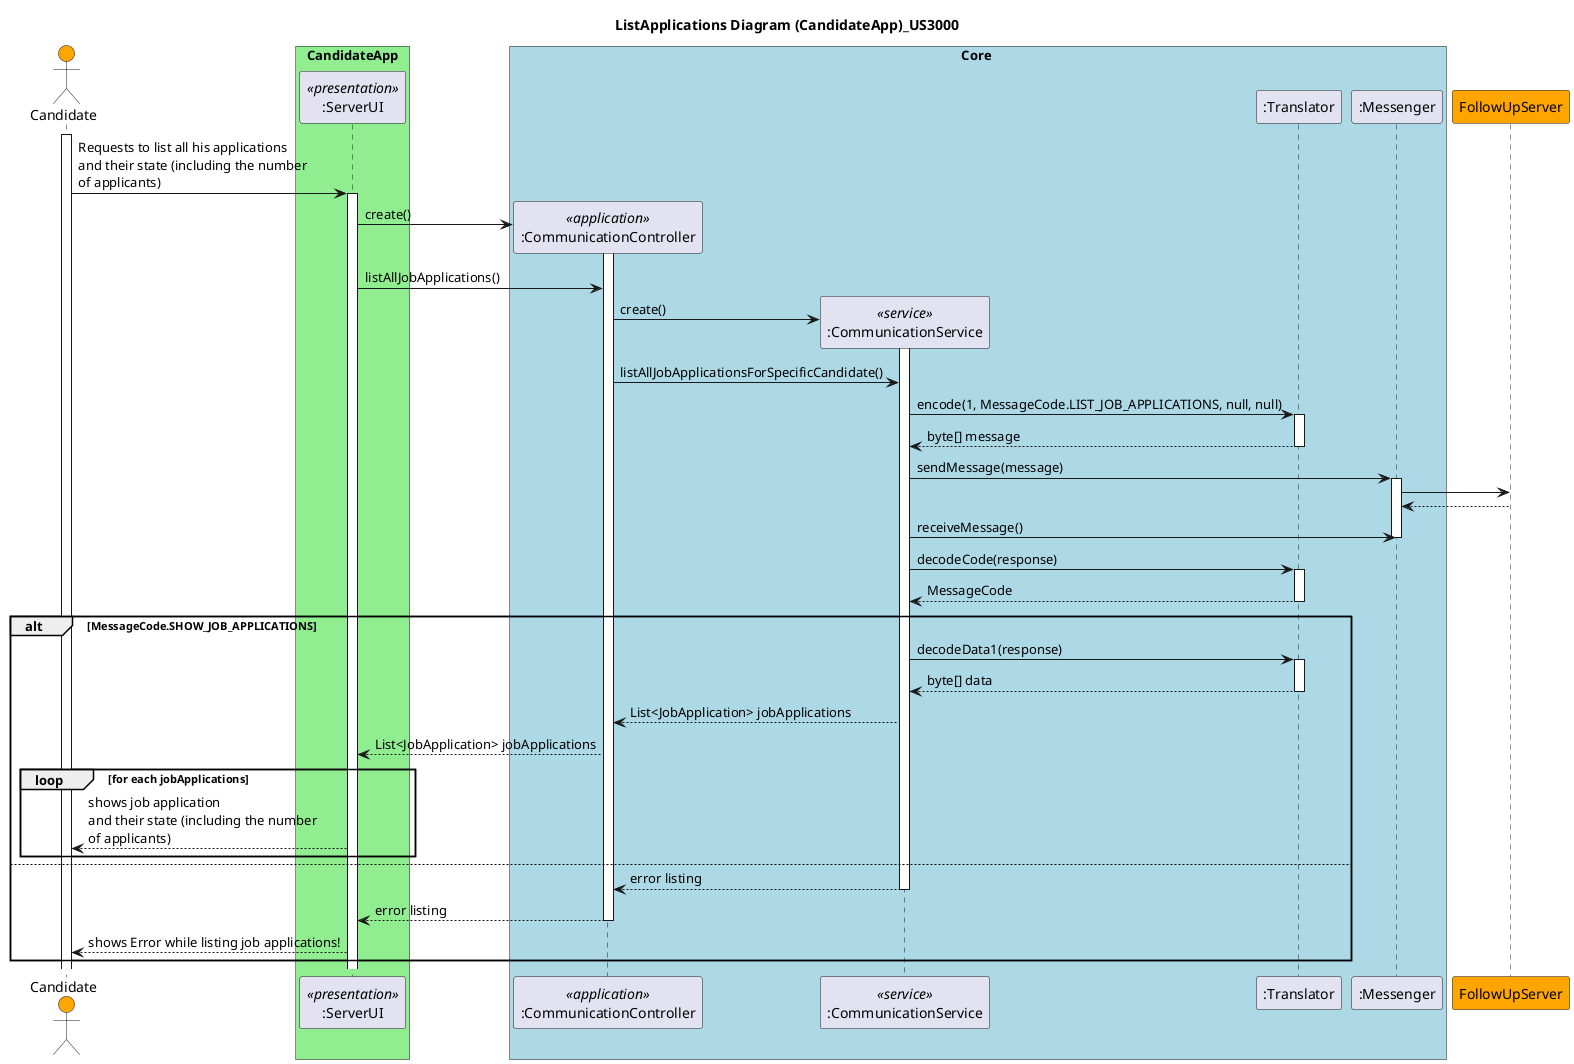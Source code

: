 @startuml
title ListApplications Diagram (CandidateApp)_US3000

actor Candidate as actor #orange
box "CandidateApp" #LightGreen
participant ":ServerUI" as ui <<presentation>>
end box

box Core #lightblue
participant ":CommunicationController" as com <<application>>
participant ":CommunicationService" as service <<service>>
participant ":Translator" as translator
participant ":Messenger" as messenger
end box

participant "FollowUpServer" as server #orange


activate actor
actor -> ui : Requests to list all his applications \nand their state (including the number \nof applicants)
activate ui
ui -> com**: create()
activate com
ui -> com: listAllJobApplications()
com -> service**: create()
activate service
com -> service: listAllJobApplicationsForSpecificCandidate()
service -> translator: encode(1, MessageCode.LIST_JOB_APPLICATIONS, null, null)
activate translator
translator --> service:  byte[] message
deactivate translator
service -> messenger: sendMessage(message)
activate messenger
messenger -> server
server --> messenger
service -> messenger: receiveMessage()
deactivate messenger
service -> translator: decodeCode(response)
activate translator
translator --> service: MessageCode
deactivate translator

alt MessageCode.SHOW_JOB_APPLICATIONS
service -> translator: decodeData1(response)
activate translator
translator --> service: byte[] data
deactivate translator
service --> com: List<JobApplication> jobApplications
com --> ui: List<JobApplication> jobApplications

loop for each jobApplications
ui --> actor: shows job application \nand their state (including the number \nof applicants)
end

else
service --> com: error listing
deactivate service
com --> ui: error listing
deactivate com
ui --> actor: shows Error while listing job applications!
end


@enduml